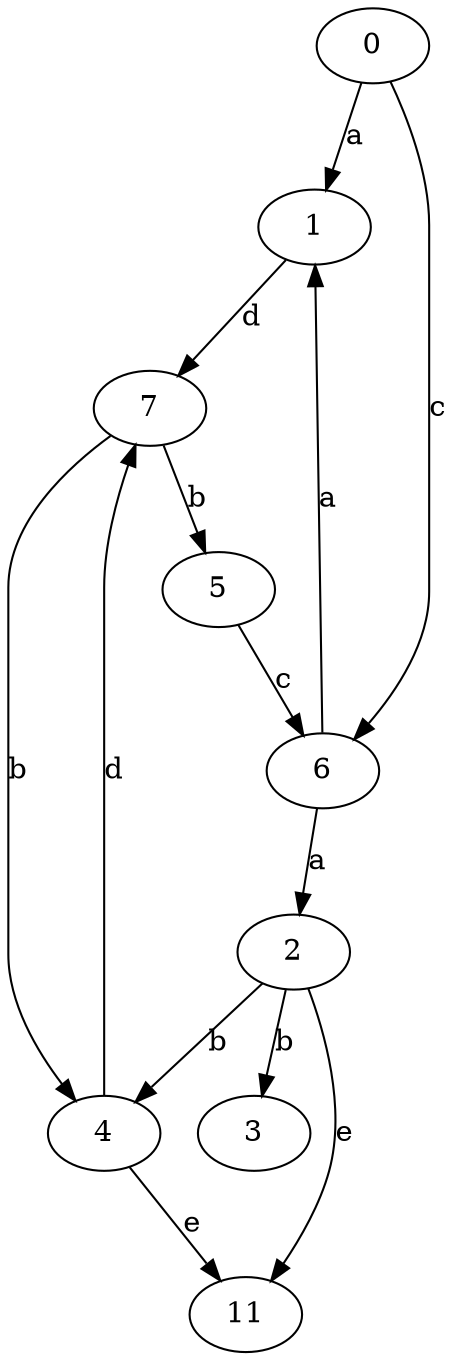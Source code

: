 strict digraph  {
1;
2;
3;
4;
5;
6;
7;
11;
0;
1 -> 7  [label=d];
2 -> 3  [label=b];
2 -> 4  [label=b];
2 -> 11  [label=e];
4 -> 7  [label=d];
4 -> 11  [label=e];
5 -> 6  [label=c];
6 -> 1  [label=a];
6 -> 2  [label=a];
7 -> 4  [label=b];
7 -> 5  [label=b];
0 -> 1  [label=a];
0 -> 6  [label=c];
}
